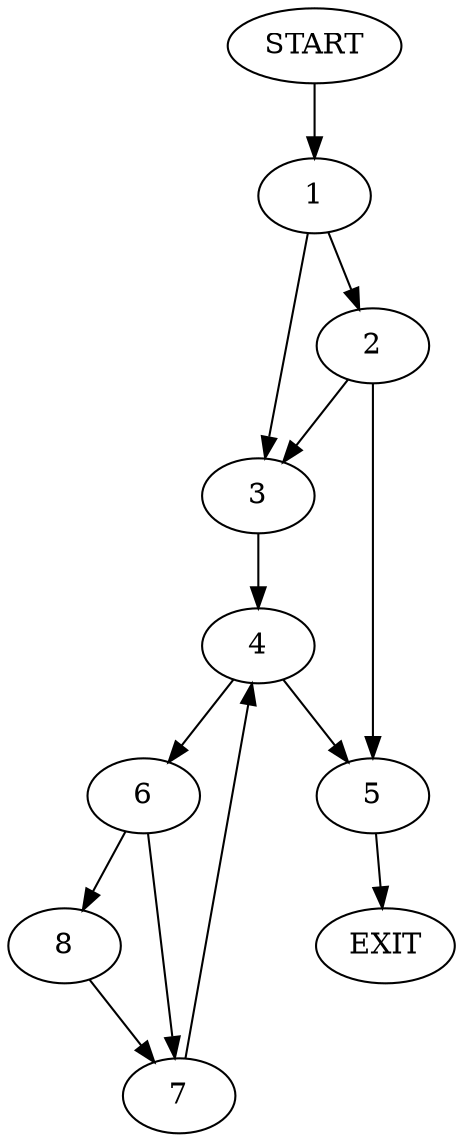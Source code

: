 digraph {
0 [label="START"]
9 [label="EXIT"]
0 -> 1
1 -> 2
1 -> 3
3 -> 4
2 -> 5
2 -> 3
5 -> 9
4 -> 5
4 -> 6
6 -> 7
6 -> 8
8 -> 7
7 -> 4
}
